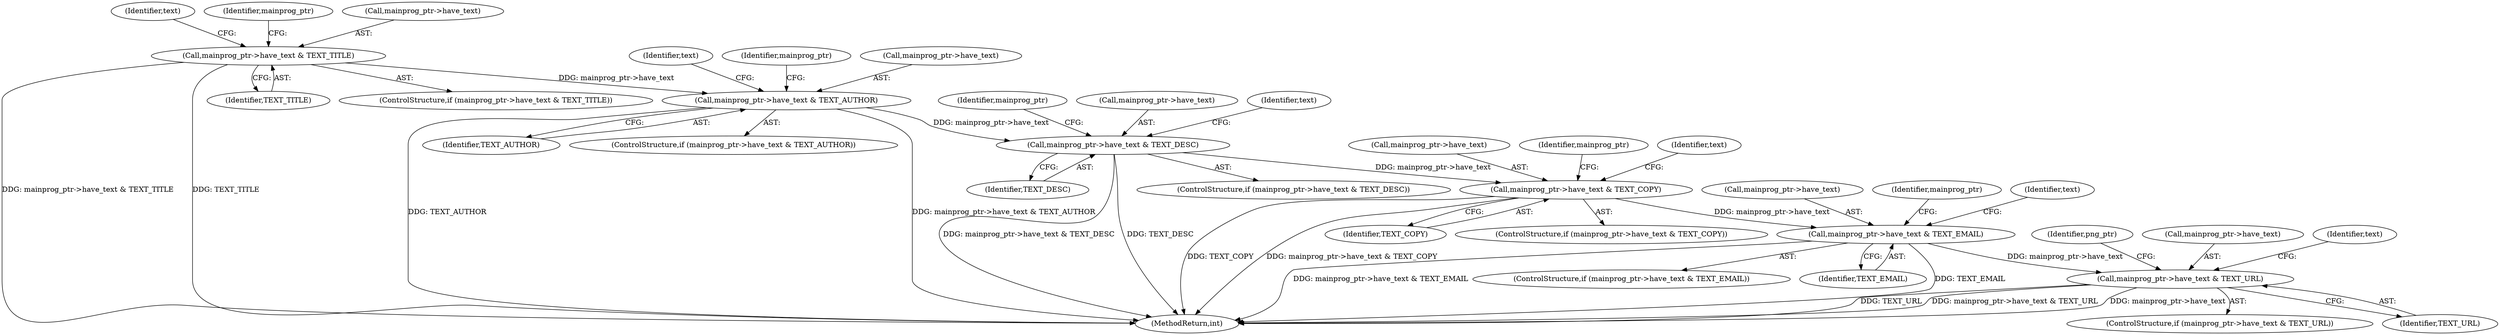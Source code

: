 digraph "0_Android_9d4853418ab2f754c2b63e091c29c5529b8b86ca_10@API" {
"1000368" [label="(Call,mainprog_ptr->have_text & TEXT_DESC)"];
"1000336" [label="(Call,mainprog_ptr->have_text & TEXT_AUTHOR)"];
"1000304" [label="(Call,mainprog_ptr->have_text & TEXT_TITLE)"];
"1000400" [label="(Call,mainprog_ptr->have_text & TEXT_COPY)"];
"1000432" [label="(Call,mainprog_ptr->have_text & TEXT_EMAIL)"];
"1000464" [label="(Call,mainprog_ptr->have_text & TEXT_URL)"];
"1000433" [label="(Call,mainprog_ptr->have_text)"];
"1000496" [label="(Identifier,png_ptr)"];
"1000466" [label="(Identifier,mainprog_ptr)"];
"1000463" [label="(ControlStructure,if (mainprog_ptr->have_text & TEXT_URL))"];
"1000401" [label="(Call,mainprog_ptr->have_text)"];
"1000368" [label="(Call,mainprog_ptr->have_text & TEXT_DESC)"];
"1000308" [label="(Identifier,TEXT_TITLE)"];
"1000464" [label="(Call,mainprog_ptr->have_text & TEXT_URL)"];
"1000465" [label="(Call,mainprog_ptr->have_text)"];
"1000340" [label="(Identifier,TEXT_AUTHOR)"];
"1000303" [label="(ControlStructure,if (mainprog_ptr->have_text & TEXT_TITLE))"];
"1000402" [label="(Identifier,mainprog_ptr)"];
"1000369" [label="(Call,mainprog_ptr->have_text)"];
"1000431" [label="(ControlStructure,if (mainprog_ptr->have_text & TEXT_EMAIL))"];
"1000304" [label="(Call,mainprog_ptr->have_text & TEXT_TITLE)"];
"1000432" [label="(Call,mainprog_ptr->have_text & TEXT_EMAIL)"];
"1000434" [label="(Identifier,mainprog_ptr)"];
"1000441" [label="(Identifier,text)"];
"1000345" [label="(Identifier,text)"];
"1000370" [label="(Identifier,mainprog_ptr)"];
"1000367" [label="(ControlStructure,if (mainprog_ptr->have_text & TEXT_DESC))"];
"1000377" [label="(Identifier,text)"];
"1000400" [label="(Call,mainprog_ptr->have_text & TEXT_COPY)"];
"1000335" [label="(ControlStructure,if (mainprog_ptr->have_text & TEXT_AUTHOR))"];
"1000313" [label="(Identifier,text)"];
"1000336" [label="(Call,mainprog_ptr->have_text & TEXT_AUTHOR)"];
"1000372" [label="(Identifier,TEXT_DESC)"];
"1000337" [label="(Call,mainprog_ptr->have_text)"];
"1000404" [label="(Identifier,TEXT_COPY)"];
"1000436" [label="(Identifier,TEXT_EMAIL)"];
"1000473" [label="(Identifier,text)"];
"1000338" [label="(Identifier,mainprog_ptr)"];
"1000409" [label="(Identifier,text)"];
"1000399" [label="(ControlStructure,if (mainprog_ptr->have_text & TEXT_COPY))"];
"1000468" [label="(Identifier,TEXT_URL)"];
"1000517" [label="(MethodReturn,int)"];
"1000305" [label="(Call,mainprog_ptr->have_text)"];
"1000368" -> "1000367"  [label="AST: "];
"1000368" -> "1000372"  [label="CFG: "];
"1000369" -> "1000368"  [label="AST: "];
"1000372" -> "1000368"  [label="AST: "];
"1000377" -> "1000368"  [label="CFG: "];
"1000402" -> "1000368"  [label="CFG: "];
"1000368" -> "1000517"  [label="DDG: mainprog_ptr->have_text & TEXT_DESC"];
"1000368" -> "1000517"  [label="DDG: TEXT_DESC"];
"1000336" -> "1000368"  [label="DDG: mainprog_ptr->have_text"];
"1000368" -> "1000400"  [label="DDG: mainprog_ptr->have_text"];
"1000336" -> "1000335"  [label="AST: "];
"1000336" -> "1000340"  [label="CFG: "];
"1000337" -> "1000336"  [label="AST: "];
"1000340" -> "1000336"  [label="AST: "];
"1000345" -> "1000336"  [label="CFG: "];
"1000370" -> "1000336"  [label="CFG: "];
"1000336" -> "1000517"  [label="DDG: mainprog_ptr->have_text & TEXT_AUTHOR"];
"1000336" -> "1000517"  [label="DDG: TEXT_AUTHOR"];
"1000304" -> "1000336"  [label="DDG: mainprog_ptr->have_text"];
"1000304" -> "1000303"  [label="AST: "];
"1000304" -> "1000308"  [label="CFG: "];
"1000305" -> "1000304"  [label="AST: "];
"1000308" -> "1000304"  [label="AST: "];
"1000313" -> "1000304"  [label="CFG: "];
"1000338" -> "1000304"  [label="CFG: "];
"1000304" -> "1000517"  [label="DDG: mainprog_ptr->have_text & TEXT_TITLE"];
"1000304" -> "1000517"  [label="DDG: TEXT_TITLE"];
"1000400" -> "1000399"  [label="AST: "];
"1000400" -> "1000404"  [label="CFG: "];
"1000401" -> "1000400"  [label="AST: "];
"1000404" -> "1000400"  [label="AST: "];
"1000409" -> "1000400"  [label="CFG: "];
"1000434" -> "1000400"  [label="CFG: "];
"1000400" -> "1000517"  [label="DDG: TEXT_COPY"];
"1000400" -> "1000517"  [label="DDG: mainprog_ptr->have_text & TEXT_COPY"];
"1000400" -> "1000432"  [label="DDG: mainprog_ptr->have_text"];
"1000432" -> "1000431"  [label="AST: "];
"1000432" -> "1000436"  [label="CFG: "];
"1000433" -> "1000432"  [label="AST: "];
"1000436" -> "1000432"  [label="AST: "];
"1000441" -> "1000432"  [label="CFG: "];
"1000466" -> "1000432"  [label="CFG: "];
"1000432" -> "1000517"  [label="DDG: TEXT_EMAIL"];
"1000432" -> "1000517"  [label="DDG: mainprog_ptr->have_text & TEXT_EMAIL"];
"1000432" -> "1000464"  [label="DDG: mainprog_ptr->have_text"];
"1000464" -> "1000463"  [label="AST: "];
"1000464" -> "1000468"  [label="CFG: "];
"1000465" -> "1000464"  [label="AST: "];
"1000468" -> "1000464"  [label="AST: "];
"1000473" -> "1000464"  [label="CFG: "];
"1000496" -> "1000464"  [label="CFG: "];
"1000464" -> "1000517"  [label="DDG: mainprog_ptr->have_text"];
"1000464" -> "1000517"  [label="DDG: TEXT_URL"];
"1000464" -> "1000517"  [label="DDG: mainprog_ptr->have_text & TEXT_URL"];
}
